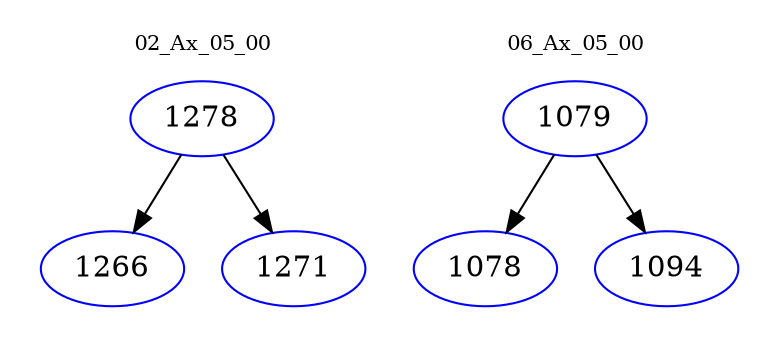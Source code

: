 digraph{
subgraph cluster_0 {
color = white
label = "02_Ax_05_00";
fontsize=10;
T0_1278 [label="1278", color="blue"]
T0_1278 -> T0_1266 [color="black"]
T0_1266 [label="1266", color="blue"]
T0_1278 -> T0_1271 [color="black"]
T0_1271 [label="1271", color="blue"]
}
subgraph cluster_1 {
color = white
label = "06_Ax_05_00";
fontsize=10;
T1_1079 [label="1079", color="blue"]
T1_1079 -> T1_1078 [color="black"]
T1_1078 [label="1078", color="blue"]
T1_1079 -> T1_1094 [color="black"]
T1_1094 [label="1094", color="blue"]
}
}
